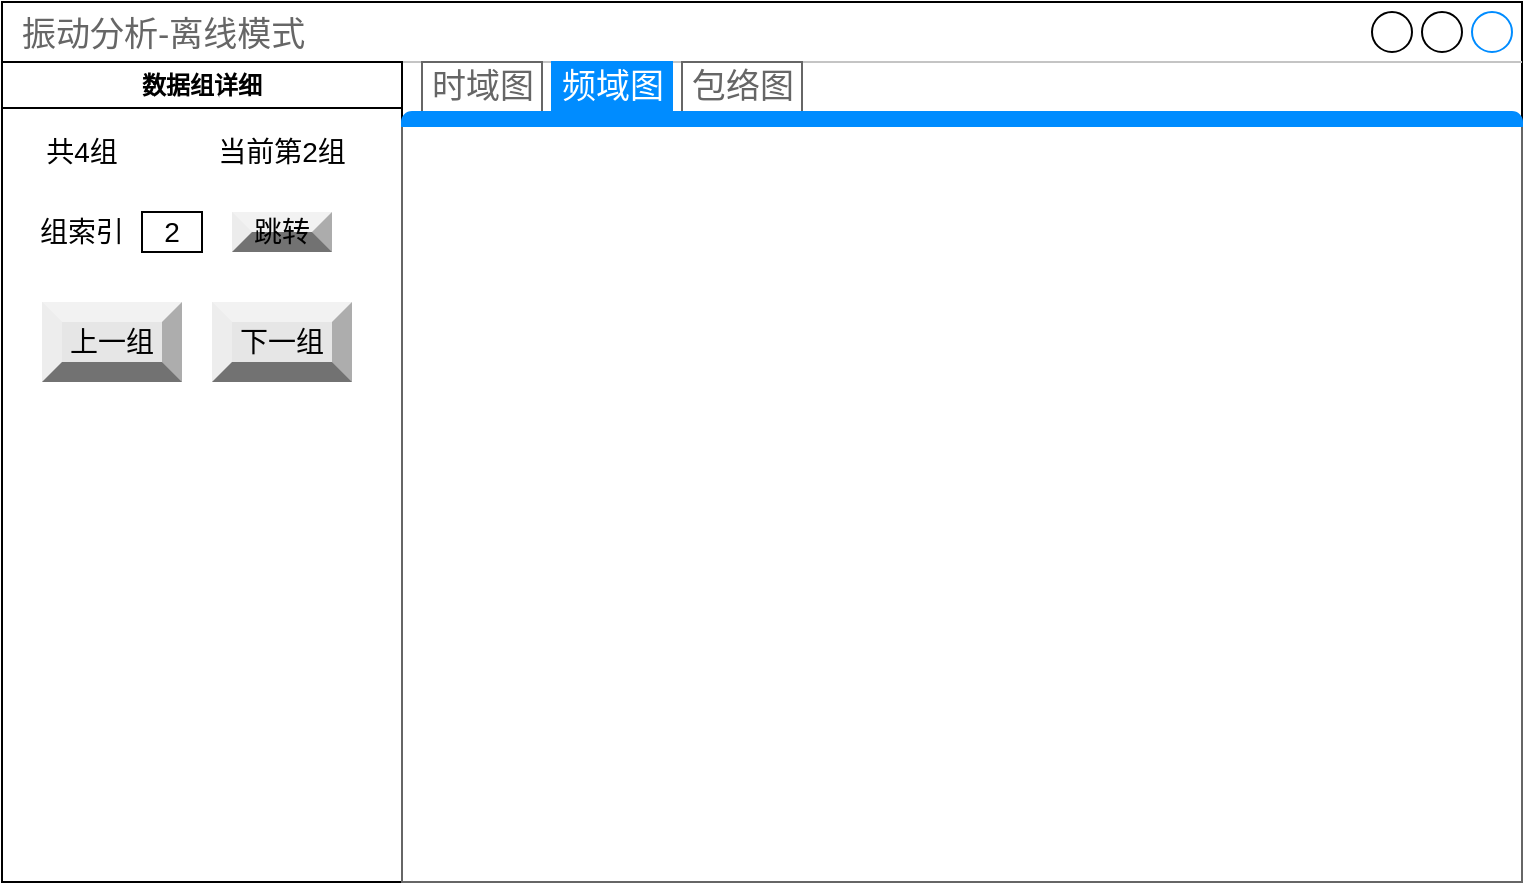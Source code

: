 <mxfile version="20.6.0" type="github">
  <diagram id="uQX-BmTMoWQf7kJKWobK" name="第 1 页">
    <mxGraphModel dx="1037" dy="570" grid="1" gridSize="10" guides="1" tooltips="1" connect="1" arrows="1" fold="1" page="1" pageScale="1" pageWidth="827" pageHeight="1169" math="0" shadow="0">
      <root>
        <mxCell id="0" />
        <mxCell id="1" parent="0" />
        <mxCell id="L8ozR5UkA_o1c3PNm9jG-1" value="振动分析-离线模式" style="strokeWidth=1;shadow=0;dashed=0;align=center;html=1;shape=mxgraph.mockup.containers.window;align=left;verticalAlign=top;spacingLeft=8;strokeColor2=#008cff;strokeColor3=#c4c4c4;fontColor=#666666;mainText=;fontSize=17;labelBackgroundColor=none;" vertex="1" parent="1">
          <mxGeometry x="40" y="80" width="760" height="440" as="geometry" />
        </mxCell>
        <mxCell id="L8ozR5UkA_o1c3PNm9jG-5" value="数据组详细" style="swimlane;whiteSpace=wrap;html=1;startSize=23;" vertex="1" parent="1">
          <mxGeometry x="40" y="110" width="200" height="410" as="geometry" />
        </mxCell>
        <mxCell id="L8ozR5UkA_o1c3PNm9jG-7" value="当前第2组" style="text;html=1;strokeColor=none;fillColor=none;align=center;verticalAlign=middle;whiteSpace=wrap;rounded=0;fontSize=14;" vertex="1" parent="L8ozR5UkA_o1c3PNm9jG-5">
          <mxGeometry x="90" y="30" width="100" height="30" as="geometry" />
        </mxCell>
        <mxCell id="L8ozR5UkA_o1c3PNm9jG-10" value="跳转" style="labelPosition=center;verticalLabelPosition=middle;align=center;html=1;shape=mxgraph.basic.shaded_button;dx=10;fillColor=#E6E6E6;strokeColor=none;whiteSpace=wrap;fontSize=14;" vertex="1" parent="L8ozR5UkA_o1c3PNm9jG-5">
          <mxGeometry x="115" y="75" width="50" height="20" as="geometry" />
        </mxCell>
        <mxCell id="L8ozR5UkA_o1c3PNm9jG-11" value="上一组" style="labelPosition=center;verticalLabelPosition=middle;align=center;html=1;shape=mxgraph.basic.shaded_button;dx=10;fillColor=#E6E6E6;strokeColor=none;whiteSpace=wrap;fontSize=14;" vertex="1" parent="L8ozR5UkA_o1c3PNm9jG-5">
          <mxGeometry x="20" y="120" width="70" height="40" as="geometry" />
        </mxCell>
        <mxCell id="L8ozR5UkA_o1c3PNm9jG-17" value="下一组" style="labelPosition=center;verticalLabelPosition=middle;align=center;html=1;shape=mxgraph.basic.shaded_button;dx=10;fillColor=#E6E6E6;strokeColor=none;whiteSpace=wrap;fontSize=14;" vertex="1" parent="L8ozR5UkA_o1c3PNm9jG-5">
          <mxGeometry x="105" y="120" width="70" height="40" as="geometry" />
        </mxCell>
        <mxCell id="L8ozR5UkA_o1c3PNm9jG-6" value="共4组" style="text;html=1;strokeColor=none;fillColor=none;align=center;verticalAlign=middle;whiteSpace=wrap;rounded=0;fontSize=14;" vertex="1" parent="L8ozR5UkA_o1c3PNm9jG-5">
          <mxGeometry x="10" y="30" width="60" height="30" as="geometry" />
        </mxCell>
        <mxCell id="L8ozR5UkA_o1c3PNm9jG-9" value="2" style="rounded=0;whiteSpace=wrap;html=1;fontSize=14;" vertex="1" parent="L8ozR5UkA_o1c3PNm9jG-5">
          <mxGeometry x="70" y="75" width="30" height="20" as="geometry" />
        </mxCell>
        <mxCell id="L8ozR5UkA_o1c3PNm9jG-8" value="组索引" style="text;html=1;strokeColor=none;fillColor=none;align=center;verticalAlign=middle;whiteSpace=wrap;rounded=0;fontSize=14;" vertex="1" parent="1">
          <mxGeometry x="50" y="180" width="60" height="30" as="geometry" />
        </mxCell>
        <mxCell id="L8ozR5UkA_o1c3PNm9jG-18" value="" style="strokeWidth=1;shadow=0;dashed=0;align=center;html=1;shape=mxgraph.mockup.containers.marginRect2;rectMarginTop=32;strokeColor=#666666;gradientColor=none;fontSize=14;" vertex="1" parent="1">
          <mxGeometry x="240" y="110" width="560" height="410" as="geometry" />
        </mxCell>
        <mxCell id="L8ozR5UkA_o1c3PNm9jG-19" value="时域图" style="strokeColor=inherit;fillColor=inherit;gradientColor=inherit;strokeWidth=1;shadow=0;dashed=0;align=center;html=1;shape=mxgraph.mockup.containers.rrect;rSize=0;fontSize=17;fontColor=#666666;gradientColor=none;" vertex="1" parent="L8ozR5UkA_o1c3PNm9jG-18">
          <mxGeometry width="60" height="25" relative="1" as="geometry">
            <mxPoint x="10" as="offset" />
          </mxGeometry>
        </mxCell>
        <mxCell id="L8ozR5UkA_o1c3PNm9jG-20" value="频域图" style="strokeWidth=1;shadow=0;dashed=0;align=center;html=1;shape=mxgraph.mockup.containers.rrect;rSize=0;fontSize=17;fontColor=#ffffff;strokeColor=#008cff;fillColor=#008cff;" vertex="1" parent="L8ozR5UkA_o1c3PNm9jG-18">
          <mxGeometry width="60" height="25" relative="1" as="geometry">
            <mxPoint x="75" as="offset" />
          </mxGeometry>
        </mxCell>
        <mxCell id="L8ozR5UkA_o1c3PNm9jG-21" value="包络图" style="strokeColor=inherit;fillColor=inherit;gradientColor=inherit;strokeWidth=1;shadow=0;dashed=0;align=center;html=1;shape=mxgraph.mockup.containers.rrect;rSize=0;fontSize=17;fontColor=#666666;gradientColor=none;" vertex="1" parent="L8ozR5UkA_o1c3PNm9jG-18">
          <mxGeometry width="60" height="25" relative="1" as="geometry">
            <mxPoint x="140" as="offset" />
          </mxGeometry>
        </mxCell>
        <mxCell id="L8ozR5UkA_o1c3PNm9jG-22" value="" style="strokeWidth=1;shadow=0;dashed=0;align=center;html=1;shape=mxgraph.mockup.containers.topButton;rSize=5;strokeColor=#008cff;fillColor=#008cff;gradientColor=none;resizeWidth=1;movable=0;deletable=1;fontSize=14;" vertex="1" parent="L8ozR5UkA_o1c3PNm9jG-18">
          <mxGeometry width="560" height="7" relative="1" as="geometry">
            <mxPoint y="25" as="offset" />
          </mxGeometry>
        </mxCell>
      </root>
    </mxGraphModel>
  </diagram>
</mxfile>
